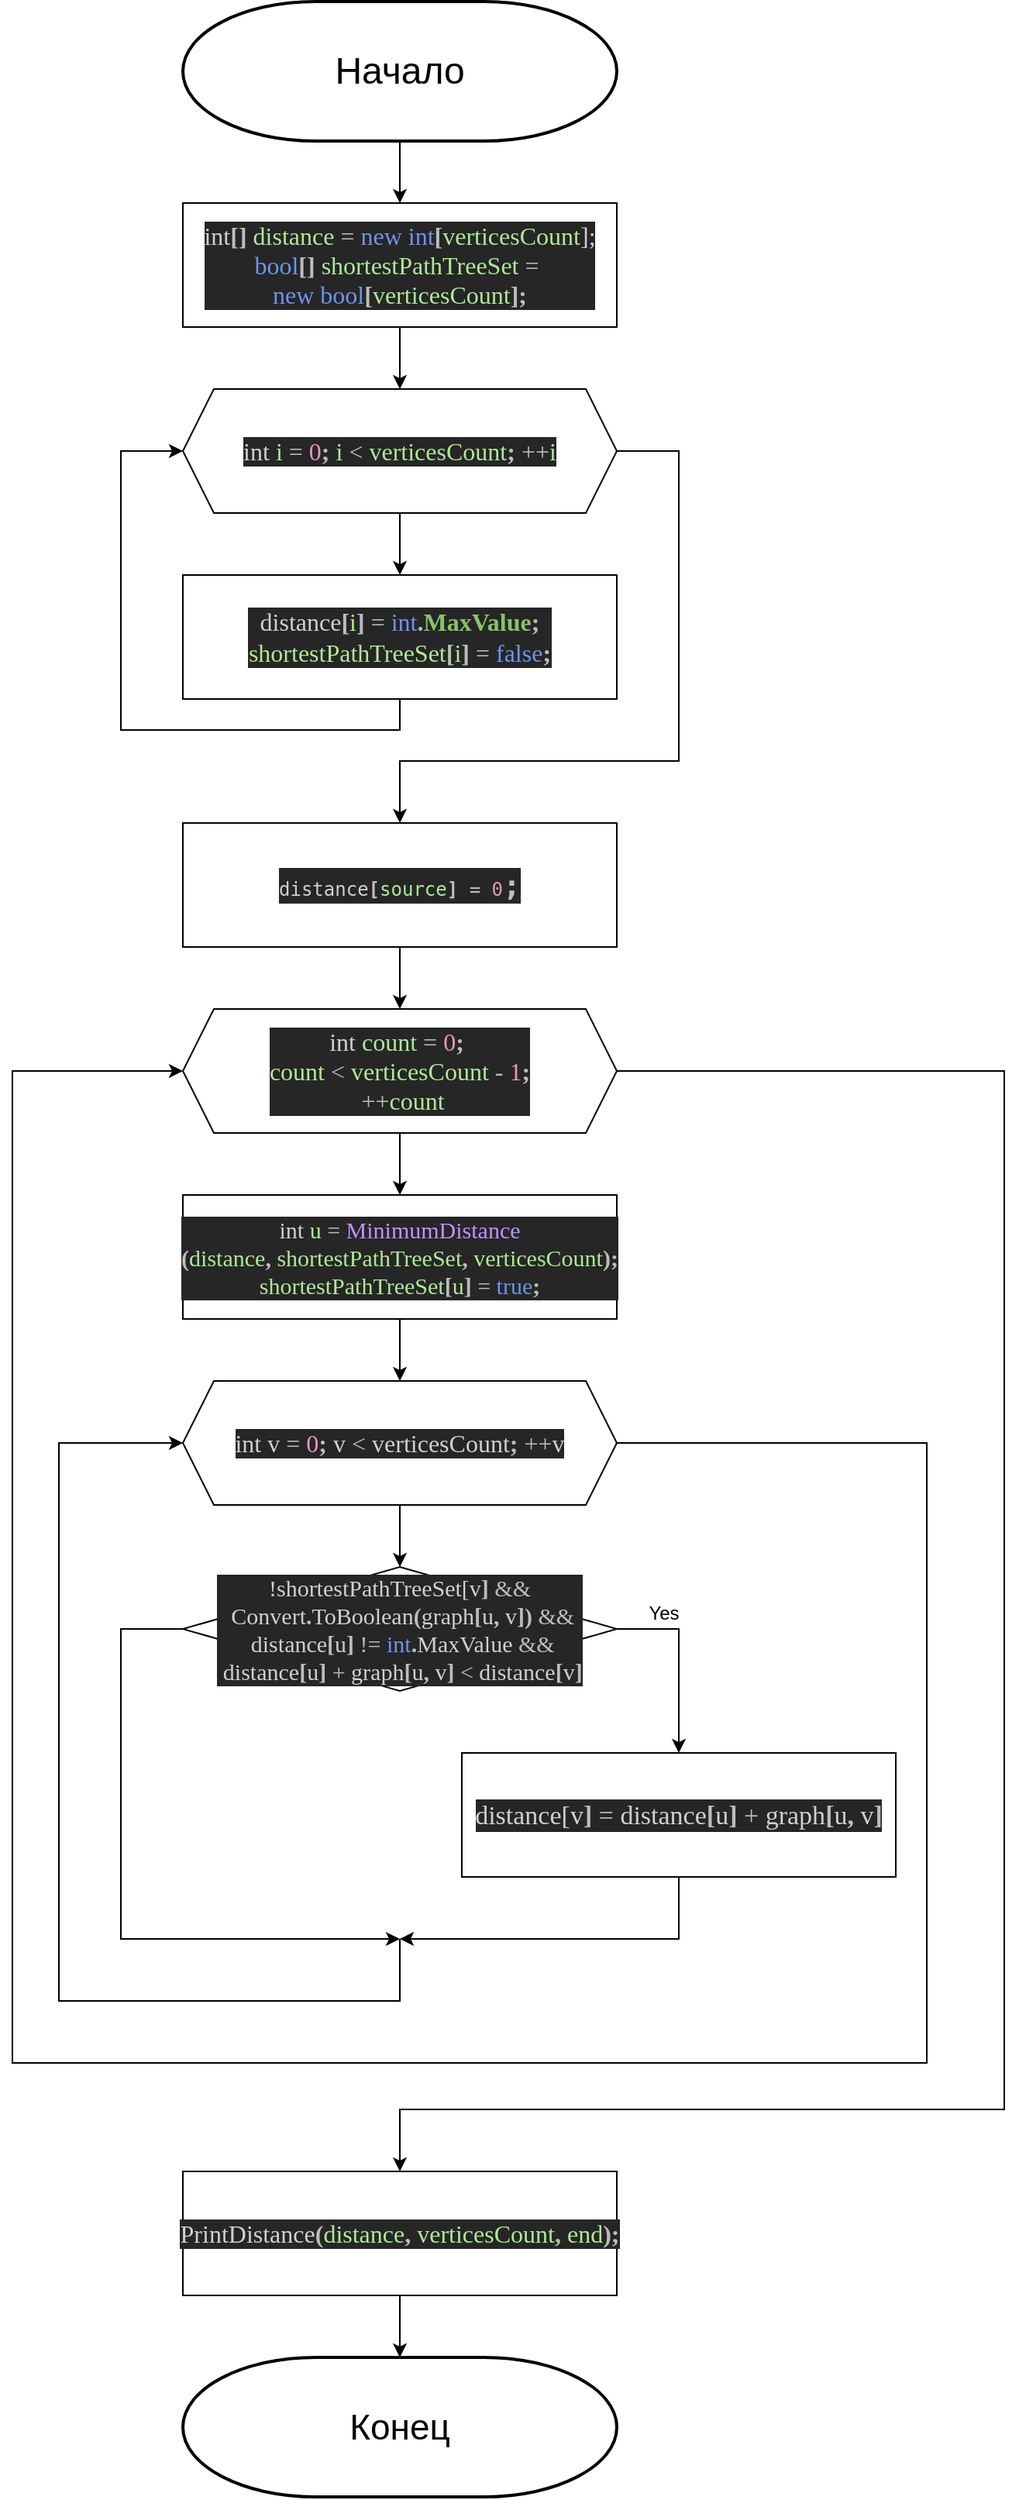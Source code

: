 <mxfile version="21.1.1" type="device">
  <diagram name="Страница 1" id="kyKmQBwhHqeCWAnmPuz9">
    <mxGraphModel dx="1902" dy="1746" grid="0" gridSize="10" guides="1" tooltips="1" connect="1" arrows="1" fold="1" page="1" pageScale="1" pageWidth="1169" pageHeight="1654" math="0" shadow="0">
      <root>
        <mxCell id="0" />
        <mxCell id="1" parent="0" />
        <mxCell id="IihNmBZJTkIx4u5McDhx-19" style="edgeStyle=orthogonalEdgeStyle;rounded=0;orthogonalLoop=1;jettySize=auto;html=1;" edge="1" parent="1" source="IihNmBZJTkIx4u5McDhx-17" target="IihNmBZJTkIx4u5McDhx-18">
          <mxGeometry relative="1" as="geometry" />
        </mxCell>
        <mxCell id="IihNmBZJTkIx4u5McDhx-17" value="&lt;font style=&quot;font-size: 24px;&quot;&gt;Начало&lt;/font&gt;" style="strokeWidth=2;html=1;shape=mxgraph.flowchart.terminator;whiteSpace=wrap;" vertex="1" parent="1">
          <mxGeometry x="350" y="40" width="280" height="90" as="geometry" />
        </mxCell>
        <mxCell id="IihNmBZJTkIx4u5McDhx-21" style="edgeStyle=orthogonalEdgeStyle;rounded=0;orthogonalLoop=1;jettySize=auto;html=1;" edge="1" parent="1" source="IihNmBZJTkIx4u5McDhx-18" target="IihNmBZJTkIx4u5McDhx-20">
          <mxGeometry relative="1" as="geometry" />
        </mxCell>
        <mxCell id="IihNmBZJTkIx4u5McDhx-18" value="&lt;pre style=&quot;background-color: rgb(38, 38, 38); color: rgb(208, 208, 208); font-size: 16px;&quot;&gt;&lt;font style=&quot;font-size: 16px;&quot; face=&quot;Times New Roman&quot;&gt;int&lt;span style=&quot;color:#bdbdbd;font-weight:bold;&quot;&gt;[] &lt;/span&gt;&lt;span style=&quot;color:#adeb96;&quot;&gt;distance &lt;/span&gt;&lt;span style=&quot;color:#bdbdbd;&quot;&gt;= &lt;/span&gt;&lt;span style=&quot;color:#6c95eb;&quot;&gt;new int&lt;/span&gt;&lt;span style=&quot;color:#bdbdbd;font-weight:bold;&quot;&gt;[&lt;/span&gt;&lt;span style=&quot;color:#adeb96;&quot;&gt;verticesCount&lt;/span&gt;];&lt;br&gt;&lt;span style=&quot;color:#6c95eb;&quot;&gt;bool&lt;/span&gt;&lt;span style=&quot;color:#bdbdbd;font-weight:bold;&quot;&gt;[] &lt;/span&gt;&lt;span style=&quot;color:#adeb96;&quot;&gt;shortestPathTreeSet &lt;/span&gt;&lt;span style=&quot;color:#bdbdbd;&quot;&gt;= &lt;br&gt;&lt;/span&gt;&lt;span style=&quot;color:#6c95eb;&quot;&gt;new bool&lt;/span&gt;&lt;span style=&quot;color:#bdbdbd;font-weight:bold;&quot;&gt;[&lt;/span&gt;&lt;span style=&quot;color:#adeb96;&quot;&gt;verticesCount&lt;/span&gt;&lt;span style=&quot;color:#bdbdbd;font-weight:bold;&quot;&gt;];&lt;/span&gt;&lt;/font&gt;&lt;/pre&gt;" style="rounded=0;whiteSpace=wrap;html=1;" vertex="1" parent="1">
          <mxGeometry x="350" y="170" width="280" height="80" as="geometry" />
        </mxCell>
        <mxCell id="IihNmBZJTkIx4u5McDhx-23" style="edgeStyle=orthogonalEdgeStyle;rounded=0;orthogonalLoop=1;jettySize=auto;html=1;" edge="1" parent="1" source="IihNmBZJTkIx4u5McDhx-20" target="IihNmBZJTkIx4u5McDhx-22">
          <mxGeometry relative="1" as="geometry" />
        </mxCell>
        <mxCell id="IihNmBZJTkIx4u5McDhx-26" style="edgeStyle=orthogonalEdgeStyle;rounded=0;orthogonalLoop=1;jettySize=auto;html=1;entryX=0.5;entryY=0;entryDx=0;entryDy=0;" edge="1" parent="1" source="IihNmBZJTkIx4u5McDhx-20" target="IihNmBZJTkIx4u5McDhx-25">
          <mxGeometry relative="1" as="geometry">
            <Array as="points">
              <mxPoint x="670" y="330" />
              <mxPoint x="670" y="530" />
              <mxPoint x="490" y="530" />
            </Array>
          </mxGeometry>
        </mxCell>
        <mxCell id="IihNmBZJTkIx4u5McDhx-20" value="&lt;pre style=&quot;background-color: rgb(38, 38, 38); color: rgb(208, 208, 208); font-size: 16px;&quot;&gt;&lt;font style=&quot;font-size: 16px;&quot; face=&quot;Times New Roman&quot;&gt;int &lt;span style=&quot;color:#adeb96;&quot;&gt;i &lt;/span&gt;&lt;span style=&quot;color:#bdbdbd;&quot;&gt;= &lt;/span&gt;&lt;span style=&quot;color:#ed94c0;&quot;&gt;0&lt;/span&gt;&lt;span style=&quot;color:#bdbdbd;font-weight:bold;&quot;&gt;; &lt;/span&gt;&lt;span style=&quot;color:#adeb96;&quot;&gt;i &lt;/span&gt;&lt;span style=&quot;color:#bdbdbd;&quot;&gt;&amp;lt; &lt;/span&gt;&lt;span style=&quot;color:#adeb96;&quot;&gt;verticesCount&lt;/span&gt;&lt;span style=&quot;color:#bdbdbd;font-weight:bold;&quot;&gt;; &lt;/span&gt;&lt;span style=&quot;color:#bdbdbd;&quot;&gt;++&lt;/span&gt;&lt;span style=&quot;color:#adeb96;&quot;&gt;i&lt;/span&gt;&lt;/font&gt;&lt;/pre&gt;" style="shape=hexagon;perimeter=hexagonPerimeter2;whiteSpace=wrap;html=1;fixedSize=1;" vertex="1" parent="1">
          <mxGeometry x="350" y="290" width="280" height="80" as="geometry" />
        </mxCell>
        <mxCell id="IihNmBZJTkIx4u5McDhx-24" style="edgeStyle=orthogonalEdgeStyle;rounded=0;orthogonalLoop=1;jettySize=auto;html=1;entryX=0;entryY=0.5;entryDx=0;entryDy=0;" edge="1" parent="1" source="IihNmBZJTkIx4u5McDhx-22" target="IihNmBZJTkIx4u5McDhx-20">
          <mxGeometry relative="1" as="geometry">
            <Array as="points">
              <mxPoint x="490" y="510" />
              <mxPoint x="310" y="510" />
              <mxPoint x="310" y="330" />
            </Array>
          </mxGeometry>
        </mxCell>
        <mxCell id="IihNmBZJTkIx4u5McDhx-22" value="&lt;pre style=&quot;background-color: rgb(38, 38, 38); color: rgb(208, 208, 208); font-size: 16px;&quot;&gt;&lt;font style=&quot;font-size: 16px;&quot; face=&quot;Times New Roman&quot;&gt;distance&lt;span style=&quot;color:#bdbdbd;font-weight:bold;&quot;&gt;[&lt;/span&gt;&lt;span style=&quot;color:#adeb96;&quot;&gt;i&lt;/span&gt;&lt;span style=&quot;color:#bdbdbd;font-weight:bold;&quot;&gt;] &lt;/span&gt;&lt;span style=&quot;color:#bdbdbd;&quot;&gt;= &lt;/span&gt;&lt;span style=&quot;color:#6c95eb;&quot;&gt;int&lt;/span&gt;&lt;span style=&quot;color:#bdbdbd;font-weight:bold;&quot;&gt;.&lt;/span&gt;&lt;span style=&quot;color:#85c46c;font-weight:bold;&quot;&gt;MaxValue&lt;/span&gt;&lt;span style=&quot;color:#bdbdbd;font-weight:bold;&quot;&gt;;&lt;br&gt;&lt;/span&gt;&lt;span style=&quot;color:#adeb96;&quot;&gt;shortestPathTreeSet&lt;/span&gt;&lt;span style=&quot;color:#bdbdbd;font-weight:bold;&quot;&gt;[&lt;/span&gt;&lt;span style=&quot;color:#adeb96;&quot;&gt;i&lt;/span&gt;&lt;span style=&quot;color:#bdbdbd;font-weight:bold;&quot;&gt;] &lt;/span&gt;&lt;span style=&quot;color:#bdbdbd;&quot;&gt;= &lt;/span&gt;&lt;span style=&quot;color:#6c95eb;&quot;&gt;false&lt;/span&gt;&lt;span style=&quot;color:#bdbdbd;font-weight:bold;&quot;&gt;;&lt;/span&gt;&lt;/font&gt;&lt;/pre&gt;" style="rounded=0;whiteSpace=wrap;html=1;" vertex="1" parent="1">
          <mxGeometry x="350" y="410" width="280" height="80" as="geometry" />
        </mxCell>
        <mxCell id="IihNmBZJTkIx4u5McDhx-31" style="edgeStyle=orthogonalEdgeStyle;rounded=0;orthogonalLoop=1;jettySize=auto;html=1;entryX=0.5;entryY=0;entryDx=0;entryDy=0;" edge="1" parent="1" source="IihNmBZJTkIx4u5McDhx-25" target="IihNmBZJTkIx4u5McDhx-28">
          <mxGeometry relative="1" as="geometry" />
        </mxCell>
        <mxCell id="IihNmBZJTkIx4u5McDhx-25" value="&lt;pre style=&quot;background-color:#262626;color:#d0d0d0;font-family:&#39;JetBrains Mono&#39;,monospace;font-size:9,8pt;&quot;&gt;distance&lt;span style=&quot;color:#bdbdbd;font-weight:bold;&quot;&gt;[&lt;/span&gt;&lt;span style=&quot;color:#adeb96;&quot;&gt;source&lt;/span&gt;&lt;span style=&quot;color:#bdbdbd;font-weight:bold;&quot;&gt;] &lt;/span&gt;&lt;span style=&quot;color:#bdbdbd;&quot;&gt;= &lt;/span&gt;&lt;span style=&quot;color:#ed94c0;&quot;&gt;0&lt;/span&gt;&lt;span style=&quot;color: rgb(189, 189, 189); font-weight: bold; font-size: 19px;&quot;&gt;;&lt;/span&gt;&lt;/pre&gt;" style="rounded=0;whiteSpace=wrap;html=1;" vertex="1" parent="1">
          <mxGeometry x="350" y="570" width="280" height="80" as="geometry" />
        </mxCell>
        <mxCell id="IihNmBZJTkIx4u5McDhx-27" style="edgeStyle=orthogonalEdgeStyle;rounded=0;orthogonalLoop=1;jettySize=auto;html=1;" edge="1" parent="1" source="IihNmBZJTkIx4u5McDhx-28" target="IihNmBZJTkIx4u5McDhx-30">
          <mxGeometry relative="1" as="geometry" />
        </mxCell>
        <mxCell id="IihNmBZJTkIx4u5McDhx-44" style="edgeStyle=orthogonalEdgeStyle;rounded=0;orthogonalLoop=1;jettySize=auto;html=1;entryX=0.5;entryY=0;entryDx=0;entryDy=0;" edge="1" parent="1" source="IihNmBZJTkIx4u5McDhx-28" target="IihNmBZJTkIx4u5McDhx-43">
          <mxGeometry relative="1" as="geometry">
            <Array as="points">
              <mxPoint x="880" y="730" />
              <mxPoint x="880" y="1400" />
              <mxPoint x="490" y="1400" />
            </Array>
          </mxGeometry>
        </mxCell>
        <mxCell id="IihNmBZJTkIx4u5McDhx-28" value="&lt;pre style=&quot;background-color: rgb(38, 38, 38); color: rgb(208, 208, 208); font-size: 16px;&quot;&gt;&lt;font style=&quot;font-size: 16px;&quot; face=&quot;Times New Roman&quot;&gt;int &lt;span style=&quot;color:#adeb96;&quot;&gt;count &lt;/span&gt;&lt;span style=&quot;color:#bdbdbd;&quot;&gt;= &lt;/span&gt;&lt;span style=&quot;color:#ed94c0;&quot;&gt;0&lt;/span&gt;&lt;span style=&quot;color:#bdbdbd;font-weight:bold;&quot;&gt;; &lt;/span&gt;&lt;span style=&quot;color:#adeb96;&quot;&gt;&lt;br&gt;count &lt;/span&gt;&lt;span style=&quot;color:#bdbdbd;&quot;&gt;&amp;lt; &lt;/span&gt;&lt;span style=&quot;color:#adeb96;&quot;&gt;verticesCount &lt;/span&gt;&lt;span style=&quot;color:#bdbdbd;&quot;&gt;- &lt;/span&gt;&lt;span style=&quot;color:#ed94c0;&quot;&gt;1&lt;/span&gt;&lt;span style=&quot;color:#bdbdbd;font-weight:bold;&quot;&gt;;&lt;br&gt; &lt;/span&gt;&lt;span style=&quot;color:#bdbdbd;&quot;&gt;++&lt;/span&gt;&lt;span style=&quot;color:#adeb96;&quot;&gt;count&lt;/span&gt;&lt;/font&gt;&lt;/pre&gt;" style="shape=hexagon;perimeter=hexagonPerimeter2;whiteSpace=wrap;html=1;fixedSize=1;" vertex="1" parent="1">
          <mxGeometry x="350" y="690" width="280" height="80" as="geometry" />
        </mxCell>
        <mxCell id="IihNmBZJTkIx4u5McDhx-33" style="edgeStyle=orthogonalEdgeStyle;rounded=0;orthogonalLoop=1;jettySize=auto;html=1;entryX=0.5;entryY=0;entryDx=0;entryDy=0;" edge="1" parent="1" source="IihNmBZJTkIx4u5McDhx-30" target="IihNmBZJTkIx4u5McDhx-32">
          <mxGeometry relative="1" as="geometry" />
        </mxCell>
        <mxCell id="IihNmBZJTkIx4u5McDhx-30" value="&lt;pre style=&quot;background-color: rgb(38, 38, 38); color: rgb(208, 208, 208); font-size: 15px;&quot;&gt;&lt;font style=&quot;font-size: 15px;&quot; face=&quot;Times New Roman&quot;&gt;int &lt;span style=&quot;color:#adeb96;&quot;&gt;u &lt;/span&gt;&lt;span style=&quot;color:#bdbdbd;&quot;&gt;= &lt;/span&gt;&lt;span style=&quot;color:#c191ff;&quot;&gt;MinimumDistance&lt;br&gt;&lt;/span&gt;&lt;span style=&quot;color:#bdbdbd;font-weight:bold;&quot;&gt;(&lt;/span&gt;&lt;span style=&quot;color:#adeb96;&quot;&gt;distance&lt;/span&gt;&lt;span style=&quot;color:#bdbdbd;font-weight:bold;&quot;&gt;, &lt;/span&gt;&lt;span style=&quot;color:#adeb96;&quot;&gt;shortestPathTreeSet&lt;/span&gt;&lt;span style=&quot;color:#bdbdbd;font-weight:bold;&quot;&gt;, &lt;/span&gt;&lt;span style=&quot;color:#adeb96;&quot;&gt;verticesCount&lt;/span&gt;&lt;span style=&quot;color:#bdbdbd;font-weight:bold;&quot;&gt;);&lt;br&gt;&lt;/span&gt;&lt;span style=&quot;color:#adeb96;&quot;&gt;shortestPathTreeSet&lt;/span&gt;&lt;span style=&quot;color:#bdbdbd;font-weight:bold;&quot;&gt;[&lt;/span&gt;&lt;span style=&quot;color:#adeb96;&quot;&gt;u&lt;/span&gt;&lt;span style=&quot;color:#bdbdbd;font-weight:bold;&quot;&gt;] &lt;/span&gt;&lt;span style=&quot;color:#bdbdbd;&quot;&gt;= &lt;/span&gt;&lt;span style=&quot;color:#6c95eb;&quot;&gt;true&lt;/span&gt;&lt;span style=&quot;color:#bdbdbd;font-weight:bold;&quot;&gt;;&lt;/span&gt;&lt;/font&gt;&lt;/pre&gt;" style="rounded=0;whiteSpace=wrap;html=1;" vertex="1" parent="1">
          <mxGeometry x="350" y="810" width="280" height="80" as="geometry" />
        </mxCell>
        <mxCell id="IihNmBZJTkIx4u5McDhx-35" style="edgeStyle=orthogonalEdgeStyle;rounded=0;orthogonalLoop=1;jettySize=auto;html=1;" edge="1" parent="1" source="IihNmBZJTkIx4u5McDhx-32" target="IihNmBZJTkIx4u5McDhx-34">
          <mxGeometry relative="1" as="geometry" />
        </mxCell>
        <mxCell id="IihNmBZJTkIx4u5McDhx-32" value="&lt;pre style=&quot;background-color: rgb(38, 38, 38); color: rgb(208, 208, 208); font-size: 16px;&quot;&gt;&lt;font style=&quot;font-size: 16px;&quot; face=&quot;Times New Roman&quot;&gt;int v &lt;span style=&quot;color:#bdbdbd;&quot;&gt;= &lt;/span&gt;&lt;span style=&quot;color:#ed94c0;&quot;&gt;0&lt;/span&gt;&lt;span style=&quot;color:#bdbdbd;font-weight:bold;&quot;&gt;; &lt;/span&gt;v &lt;span style=&quot;color:#bdbdbd;&quot;&gt;&amp;lt; &lt;/span&gt;verticesCount&lt;span style=&quot;color:#bdbdbd;font-weight:bold;&quot;&gt;; &lt;/span&gt;&lt;span style=&quot;color:#bdbdbd;&quot;&gt;++&lt;/span&gt;v&lt;/font&gt;&lt;/pre&gt;" style="shape=hexagon;perimeter=hexagonPerimeter2;whiteSpace=wrap;html=1;fixedSize=1;" vertex="1" parent="1">
          <mxGeometry x="350" y="930" width="280" height="80" as="geometry" />
        </mxCell>
        <mxCell id="IihNmBZJTkIx4u5McDhx-37" style="edgeStyle=orthogonalEdgeStyle;rounded=0;orthogonalLoop=1;jettySize=auto;html=1;" edge="1" parent="1" source="IihNmBZJTkIx4u5McDhx-34" target="IihNmBZJTkIx4u5McDhx-36">
          <mxGeometry relative="1" as="geometry">
            <Array as="points">
              <mxPoint x="670" y="1090" />
            </Array>
          </mxGeometry>
        </mxCell>
        <mxCell id="IihNmBZJTkIx4u5McDhx-34" value="&lt;pre style=&quot;background-color: rgb(38, 38, 38); color: rgb(208, 208, 208); font-size: 15px;&quot;&gt;&lt;font style=&quot;font-size: 15px;&quot; face=&quot;Times New Roman&quot;&gt;!shortestPathTreeSet[v&lt;span style=&quot;color:#bdbdbd;font-weight:bold;&quot;&gt;] &lt;/span&gt;&lt;span style=&quot;color:#bdbdbd;&quot;&gt;&amp;amp;&amp;amp;&lt;br&gt; &lt;/span&gt;Convert&lt;span style=&quot;color:#bdbdbd;font-weight:bold;&quot;&gt;.&lt;/span&gt;ToBoolean&lt;span style=&quot;color:#bdbdbd;font-weight:bold;&quot;&gt;(&lt;/span&gt;graph&lt;span style=&quot;color:#bdbdbd;font-weight:bold;&quot;&gt;[&lt;/span&gt;u&lt;span style=&quot;color:#bdbdbd;font-weight:bold;&quot;&gt;, &lt;/span&gt;v&lt;span style=&quot;color:#bdbdbd;font-weight:bold;&quot;&gt;]) &lt;/span&gt;&lt;span style=&quot;color:#bdbdbd;&quot;&gt;&amp;amp;&amp;amp;&lt;br&gt; &lt;/span&gt;distance&lt;span style=&quot;color:#bdbdbd;font-weight:bold;&quot;&gt;[&lt;/span&gt;u&lt;span style=&quot;color:#bdbdbd;font-weight:bold;&quot;&gt;] &lt;/span&gt;&lt;span style=&quot;color:#bdbdbd;&quot;&gt;!= &lt;/span&gt;&lt;span style=&quot;color:#6c95eb;&quot;&gt;int&lt;/span&gt;&lt;span style=&quot;color:#bdbdbd;font-weight:bold;&quot;&gt;.&lt;/span&gt;MaxValue &lt;span style=&quot;color:#bdbdbd;&quot;&gt;&amp;amp;&amp;amp;&lt;br&gt; &lt;/span&gt;distance&lt;span style=&quot;color:#bdbdbd;font-weight:bold;&quot;&gt;[&lt;/span&gt;u&lt;span style=&quot;color:#bdbdbd;font-weight:bold;&quot;&gt;] &lt;/span&gt;&lt;span style=&quot;color:#bdbdbd;&quot;&gt;+ &lt;/span&gt;graph&lt;span style=&quot;color:#bdbdbd;font-weight:bold;&quot;&gt;[&lt;/span&gt;u&lt;span style=&quot;color:#bdbdbd;font-weight:bold;&quot;&gt;, &lt;/span&gt;v&lt;span style=&quot;color:#bdbdbd;font-weight:bold;&quot;&gt;] &lt;/span&gt;&lt;span style=&quot;color:#bdbdbd;&quot;&gt;&amp;lt; &lt;/span&gt;distance&lt;span style=&quot;color:#bdbdbd;font-weight:bold;&quot;&gt;[&lt;/span&gt;v&lt;span style=&quot;color:#bdbdbd;font-weight:bold;&quot;&gt;]&lt;/span&gt;&lt;/font&gt;&lt;/pre&gt;" style="rhombus;whiteSpace=wrap;html=1;" vertex="1" parent="1">
          <mxGeometry x="350" y="1050" width="280" height="80" as="geometry" />
        </mxCell>
        <mxCell id="IihNmBZJTkIx4u5McDhx-36" value="&lt;pre style=&quot;background-color: rgb(38, 38, 38); color: rgb(208, 208, 208); font-size: 17px;&quot;&gt;&lt;font style=&quot;font-size: 17px;&quot; face=&quot;Times New Roman&quot;&gt;distance[v&lt;span style=&quot;color:#bdbdbd;font-weight:bold;&quot;&gt;] &lt;/span&gt;&lt;span style=&quot;color:#bdbdbd;&quot;&gt;= &lt;/span&gt;distance&lt;span style=&quot;color:#bdbdbd;font-weight:bold;&quot;&gt;[&lt;/span&gt;u&lt;span style=&quot;color:#bdbdbd;font-weight:bold;&quot;&gt;] &lt;/span&gt;&lt;span style=&quot;color:#bdbdbd;&quot;&gt;+ &lt;/span&gt;graph&lt;span style=&quot;color:#bdbdbd;font-weight:bold;&quot;&gt;[&lt;/span&gt;u&lt;span style=&quot;color:#bdbdbd;font-weight:bold;&quot;&gt;, &lt;/span&gt;v&lt;span style=&quot;color:#bdbdbd;font-weight:bold;&quot;&gt;]&lt;/span&gt;&lt;/font&gt;&lt;/pre&gt;" style="rounded=0;whiteSpace=wrap;html=1;" vertex="1" parent="1">
          <mxGeometry x="530" y="1170" width="280" height="80" as="geometry" />
        </mxCell>
        <mxCell id="IihNmBZJTkIx4u5McDhx-38" value="" style="endArrow=classic;html=1;rounded=0;exitX=0.5;exitY=1;exitDx=0;exitDy=0;" edge="1" parent="1" source="IihNmBZJTkIx4u5McDhx-36">
          <mxGeometry width="50" height="50" relative="1" as="geometry">
            <mxPoint x="830" y="920" as="sourcePoint" />
            <mxPoint x="490" y="1290" as="targetPoint" />
            <Array as="points">
              <mxPoint x="670" y="1290" />
            </Array>
          </mxGeometry>
        </mxCell>
        <mxCell id="IihNmBZJTkIx4u5McDhx-39" value="Yes" style="text;html=1;align=center;verticalAlign=middle;resizable=0;points=[];autosize=1;strokeColor=none;fillColor=none;" vertex="1" parent="1">
          <mxGeometry x="640" y="1065" width="40" height="30" as="geometry" />
        </mxCell>
        <mxCell id="IihNmBZJTkIx4u5McDhx-40" value="" style="endArrow=classic;html=1;rounded=0;exitX=0;exitY=0.5;exitDx=0;exitDy=0;" edge="1" parent="1" source="IihNmBZJTkIx4u5McDhx-34">
          <mxGeometry width="50" height="50" relative="1" as="geometry">
            <mxPoint x="830" y="920" as="sourcePoint" />
            <mxPoint x="490" y="1290" as="targetPoint" />
            <Array as="points">
              <mxPoint x="310" y="1090" />
              <mxPoint x="310" y="1290" />
            </Array>
          </mxGeometry>
        </mxCell>
        <mxCell id="IihNmBZJTkIx4u5McDhx-41" value="" style="endArrow=classic;html=1;rounded=0;entryX=0;entryY=0.5;entryDx=0;entryDy=0;" edge="1" parent="1" target="IihNmBZJTkIx4u5McDhx-32">
          <mxGeometry width="50" height="50" relative="1" as="geometry">
            <mxPoint x="490" y="1290" as="sourcePoint" />
            <mxPoint x="880" y="960" as="targetPoint" />
            <Array as="points">
              <mxPoint x="490" y="1330" />
              <mxPoint x="270" y="1330" />
              <mxPoint x="270" y="970" />
            </Array>
          </mxGeometry>
        </mxCell>
        <mxCell id="IihNmBZJTkIx4u5McDhx-42" value="" style="endArrow=classic;html=1;rounded=0;exitX=1;exitY=0.5;exitDx=0;exitDy=0;entryX=0;entryY=0.5;entryDx=0;entryDy=0;" edge="1" parent="1" source="IihNmBZJTkIx4u5McDhx-32" target="IihNmBZJTkIx4u5McDhx-28">
          <mxGeometry width="50" height="50" relative="1" as="geometry">
            <mxPoint x="830" y="1010" as="sourcePoint" />
            <mxPoint x="490" y="1410" as="targetPoint" />
            <Array as="points">
              <mxPoint x="830" y="970" />
              <mxPoint x="830" y="1370" />
              <mxPoint x="240" y="1370" />
              <mxPoint x="240" y="730" />
            </Array>
          </mxGeometry>
        </mxCell>
        <mxCell id="IihNmBZJTkIx4u5McDhx-46" style="edgeStyle=orthogonalEdgeStyle;rounded=0;orthogonalLoop=1;jettySize=auto;html=1;" edge="1" parent="1" source="IihNmBZJTkIx4u5McDhx-43" target="IihNmBZJTkIx4u5McDhx-45">
          <mxGeometry relative="1" as="geometry" />
        </mxCell>
        <mxCell id="IihNmBZJTkIx4u5McDhx-43" value="&lt;pre style=&quot;background-color: rgb(38, 38, 38); color: rgb(208, 208, 208); font-size: 16px;&quot;&gt;&lt;font style=&quot;font-size: 16px;&quot; face=&quot;Times New Roman&quot;&gt;PrintDistance&lt;span style=&quot;color:#bdbdbd;font-weight:bold;&quot;&gt;(&lt;/span&gt;&lt;span style=&quot;color:#adeb96;&quot;&gt;distance&lt;/span&gt;&lt;span style=&quot;color:#bdbdbd;font-weight:bold;&quot;&gt;, &lt;/span&gt;&lt;span style=&quot;color:#adeb96;&quot;&gt;verticesCount&lt;/span&gt;&lt;span style=&quot;color:#bdbdbd;font-weight:bold;&quot;&gt;, &lt;/span&gt;&lt;span style=&quot;color:#adeb96;&quot;&gt;end&lt;/span&gt;&lt;span style=&quot;color:#bdbdbd;font-weight:bold;&quot;&gt;);&lt;/span&gt;&lt;/font&gt;&lt;/pre&gt;" style="rounded=0;whiteSpace=wrap;html=1;" vertex="1" parent="1">
          <mxGeometry x="350" y="1440" width="280" height="80" as="geometry" />
        </mxCell>
        <mxCell id="IihNmBZJTkIx4u5McDhx-45" value="&lt;font style=&quot;font-size: 23px;&quot;&gt;Конец&lt;/font&gt;" style="strokeWidth=2;html=1;shape=mxgraph.flowchart.terminator;whiteSpace=wrap;" vertex="1" parent="1">
          <mxGeometry x="350" y="1560" width="280" height="90" as="geometry" />
        </mxCell>
      </root>
    </mxGraphModel>
  </diagram>
</mxfile>
